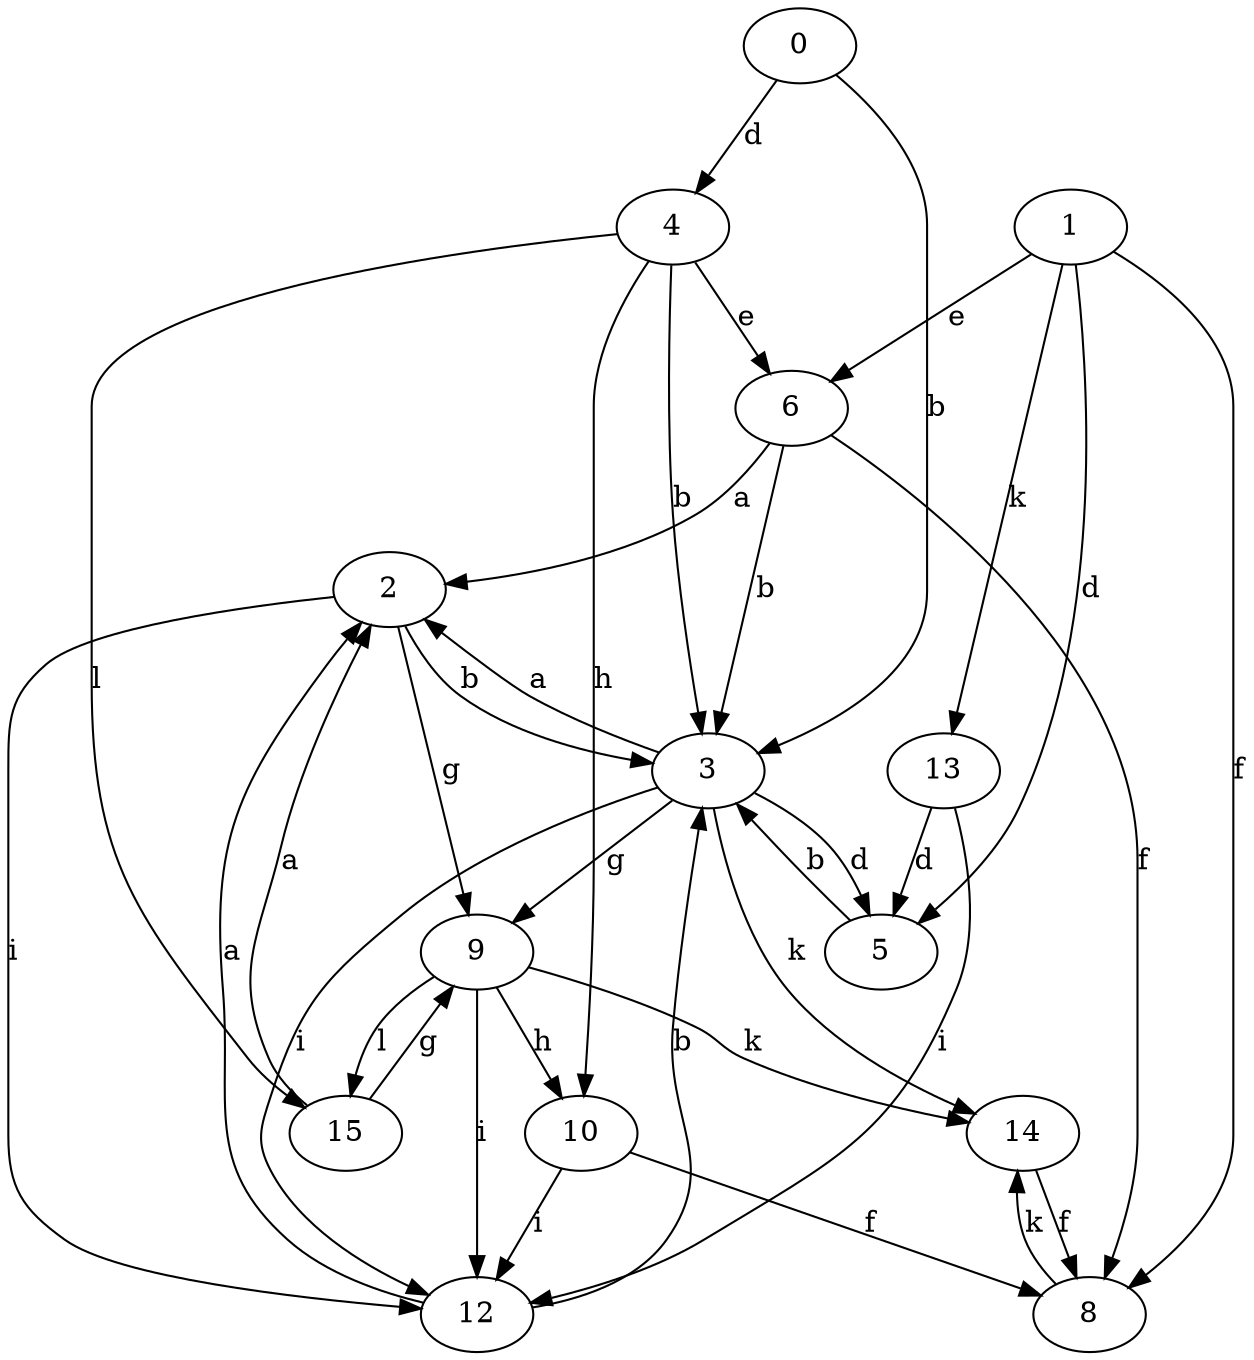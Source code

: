 strict digraph  {
2;
3;
4;
5;
6;
8;
9;
10;
0;
12;
13;
14;
1;
15;
2 -> 3  [label=b];
2 -> 9  [label=g];
2 -> 12  [label=i];
3 -> 2  [label=a];
3 -> 5  [label=d];
3 -> 9  [label=g];
3 -> 12  [label=i];
3 -> 14  [label=k];
4 -> 3  [label=b];
4 -> 6  [label=e];
4 -> 10  [label=h];
4 -> 15  [label=l];
5 -> 3  [label=b];
6 -> 2  [label=a];
6 -> 3  [label=b];
6 -> 8  [label=f];
8 -> 14  [label=k];
9 -> 10  [label=h];
9 -> 12  [label=i];
9 -> 14  [label=k];
9 -> 15  [label=l];
10 -> 8  [label=f];
10 -> 12  [label=i];
0 -> 3  [label=b];
0 -> 4  [label=d];
12 -> 2  [label=a];
12 -> 3  [label=b];
13 -> 5  [label=d];
13 -> 12  [label=i];
14 -> 8  [label=f];
1 -> 5  [label=d];
1 -> 6  [label=e];
1 -> 8  [label=f];
1 -> 13  [label=k];
15 -> 2  [label=a];
15 -> 9  [label=g];
}
